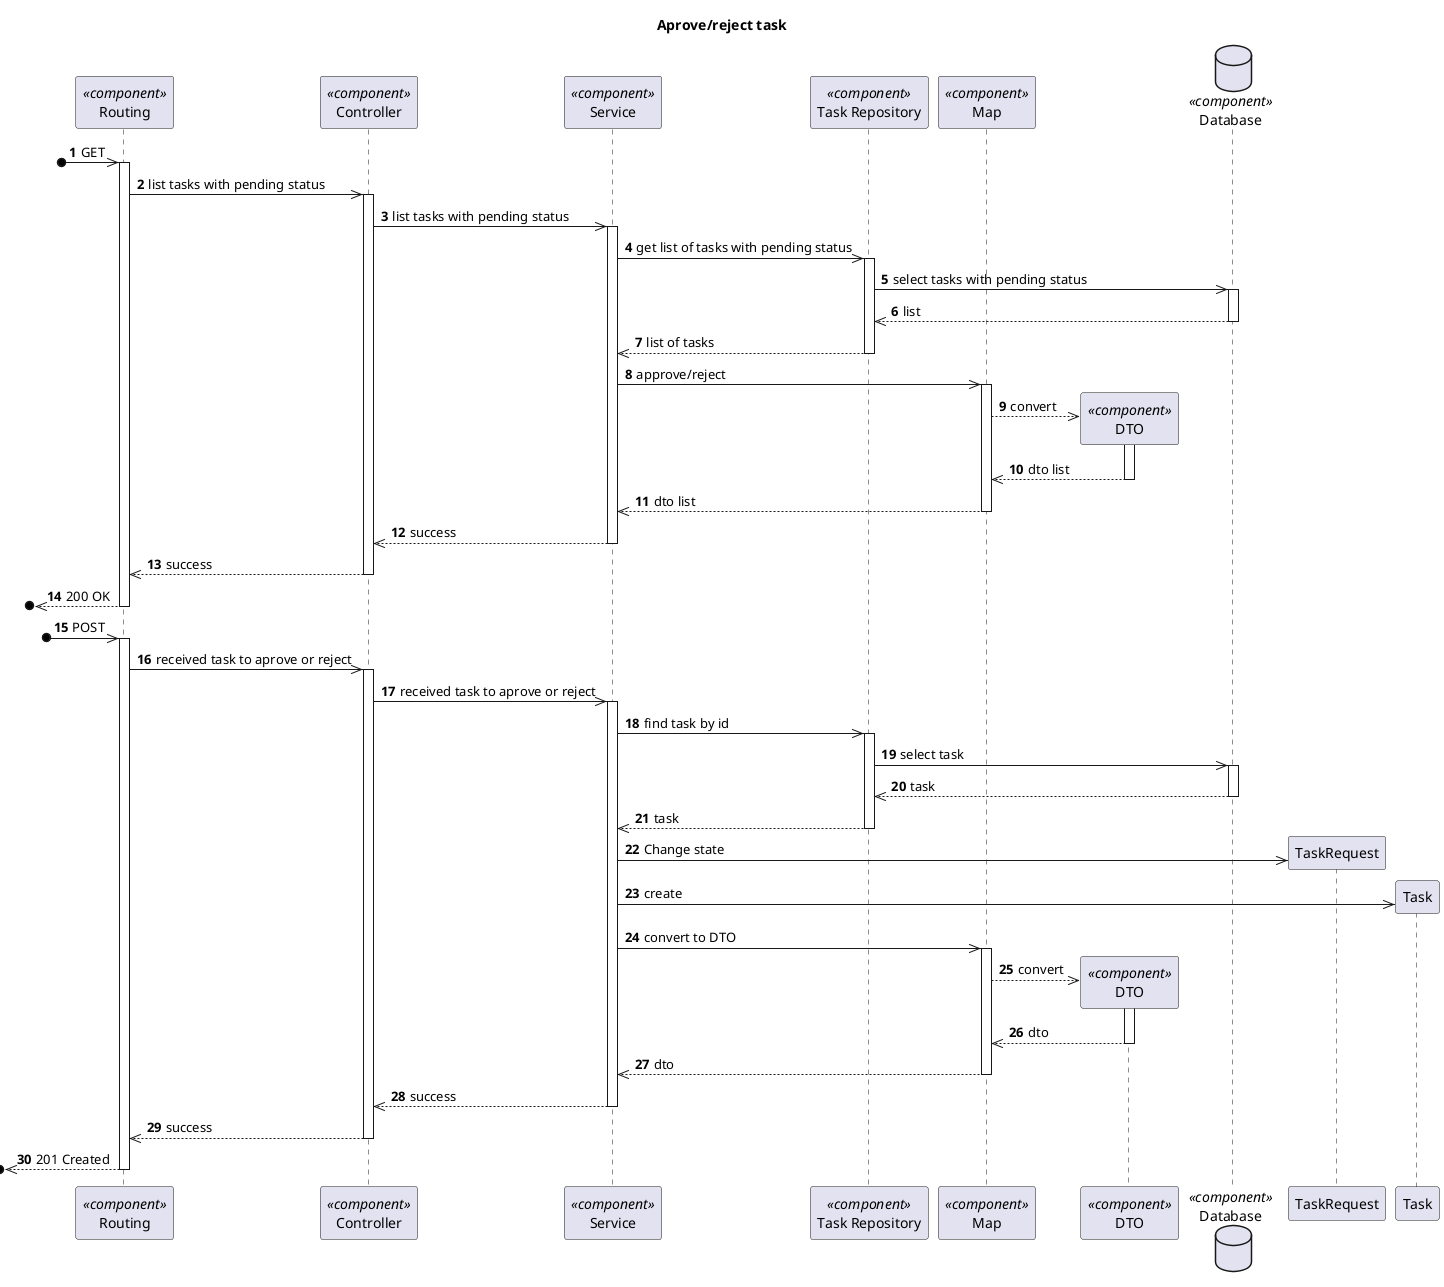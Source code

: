 @startuml Process View - Level 3

autonumber
skinparam packageStyle rect

title Aprove/reject task

participant "Routing" as routing <<component>>
participant "Controller" as controller <<component>>
participant "Service" as service <<component>>
participant "Task Repository" as robotrepo <<component>>
participant "Map" as map <<component>>
participant "DTO" as dto <<component>>
database "Database" as db <<component>>

?o->> routing : GET
activate routing
routing ->> controller : list tasks with pending status

activate controller
controller ->> service : list tasks with pending status

activate service
service ->> robotrepo : get list of tasks with pending status

activate robotrepo
robotrepo ->> db : select tasks with pending status
activate db
db -->> robotrepo : list
deactivate db

robotrepo -->> service : list of tasks
deactivate robotrepo

service ->> map : approve/reject
activate map

map -->> dto** : convert
activate dto

dto -->> map : dto list
deactivate dto

map -->> service : dto list
deactivate map

service -->> controller : success
deactivate service

controller -->> routing : success
deactivate controller

?o<<-- routing : 200 OK
deactivate routing

?o->> routing : POST
activate routing
routing ->> controller : received task to aprove or reject

activate controller
controller ->> service :  received task to aprove or reject

activate service
service ->> robotrepo :  find task by id

activate robotrepo
robotrepo ->> db : select task
activate db
db -->> robotrepo : task
deactivate db

robotrepo -->> service : task
deactivate robotrepo

service ->> TaskRequest**: Change state

service ->> Task**:create
service ->> map : convert to DTO
activate map

map -->> dto** : convert
activate dto

dto -->> map : dto
deactivate dto

map -->> service : dto
deactivate map

service -->> controller : success
deactivate service

controller -->> routing : success
deactivate controller

?o<<-- routing : 201 Created
deactivate routing

@enduml
